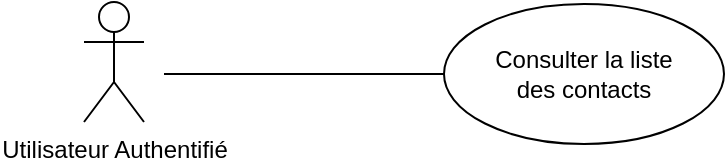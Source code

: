 <mxfile version="26.0.10">
  <diagram name="Page-1" id="LPzst_-0_y2L3GmmsK-Y">
    <mxGraphModel dx="1050" dy="530" grid="1" gridSize="10" guides="1" tooltips="1" connect="1" arrows="1" fold="1" page="1" pageScale="1" pageWidth="827" pageHeight="1169" math="0" shadow="0">
      <root>
        <mxCell id="0" />
        <mxCell id="1" parent="0" />
        <mxCell id="z-U7OeFBTZnrWqEBeKeV-1" value="Utilisateur Authentifié" style="shape=umlActor;verticalLabelPosition=bottom;verticalAlign=top;html=1;outlineConnect=0;" vertex="1" parent="1">
          <mxGeometry x="130" y="140" width="30" height="60" as="geometry" />
        </mxCell>
        <mxCell id="z-U7OeFBTZnrWqEBeKeV-3" value="" style="line;strokeWidth=1;fillColor=none;align=left;verticalAlign=middle;spacingTop=-1;spacingLeft=3;spacingRight=3;rotatable=0;labelPosition=right;points=[];portConstraint=eastwest;strokeColor=inherit;" vertex="1" parent="1">
          <mxGeometry x="170" y="172" width="140" height="8" as="geometry" />
        </mxCell>
        <mxCell id="z-U7OeFBTZnrWqEBeKeV-4" value="&lt;span style=&quot;text-wrap-mode: nowrap;&quot;&gt;Consulter la liste&lt;/span&gt;&lt;div&gt;&lt;span style=&quot;text-wrap-mode: nowrap;&quot;&gt;des contacts&lt;/span&gt;&lt;/div&gt;" style="ellipse;whiteSpace=wrap;html=1;" vertex="1" parent="1">
          <mxGeometry x="310" y="141" width="140" height="70" as="geometry" />
        </mxCell>
      </root>
    </mxGraphModel>
  </diagram>
</mxfile>
